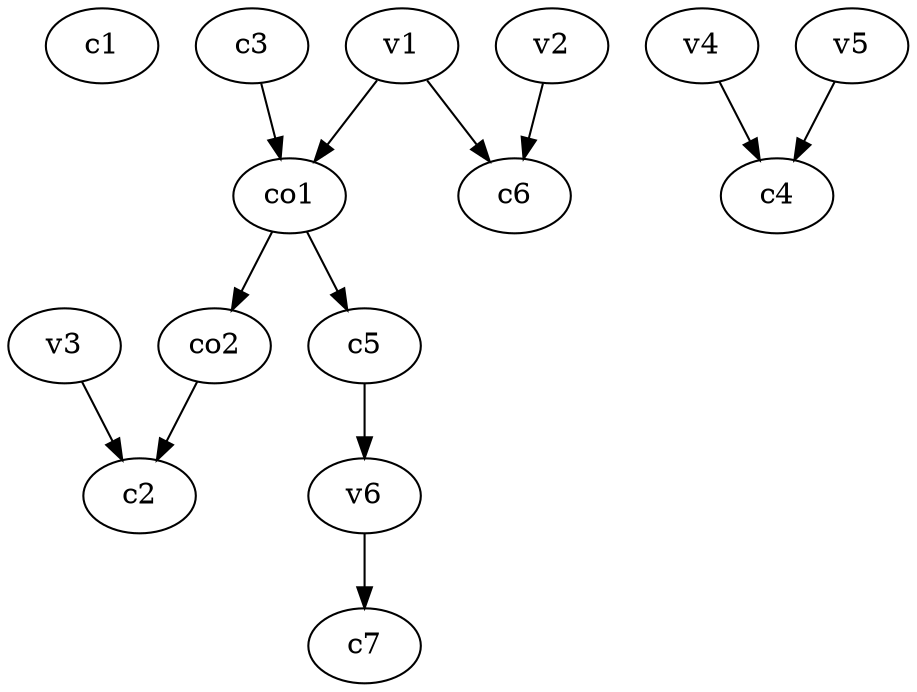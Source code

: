 strict digraph  {
c1;
c2;
c3;
c4;
c5;
c6;
c7;
v1;
v2;
v3;
v4;
v5;
v6;
co1;
co2;
c3 -> co1  [weight=1];
c5 -> v6  [weight=1];
v1 -> c6  [weight=1];
v1 -> co1  [weight=1];
v2 -> c6  [weight=1];
v3 -> c2  [weight=1];
v4 -> c4  [weight=1];
v5 -> c4  [weight=1];
v6 -> c7  [weight=1];
co1 -> c5  [weight=1];
co1 -> co2  [weight=1];
co2 -> c2  [weight=1];
}

